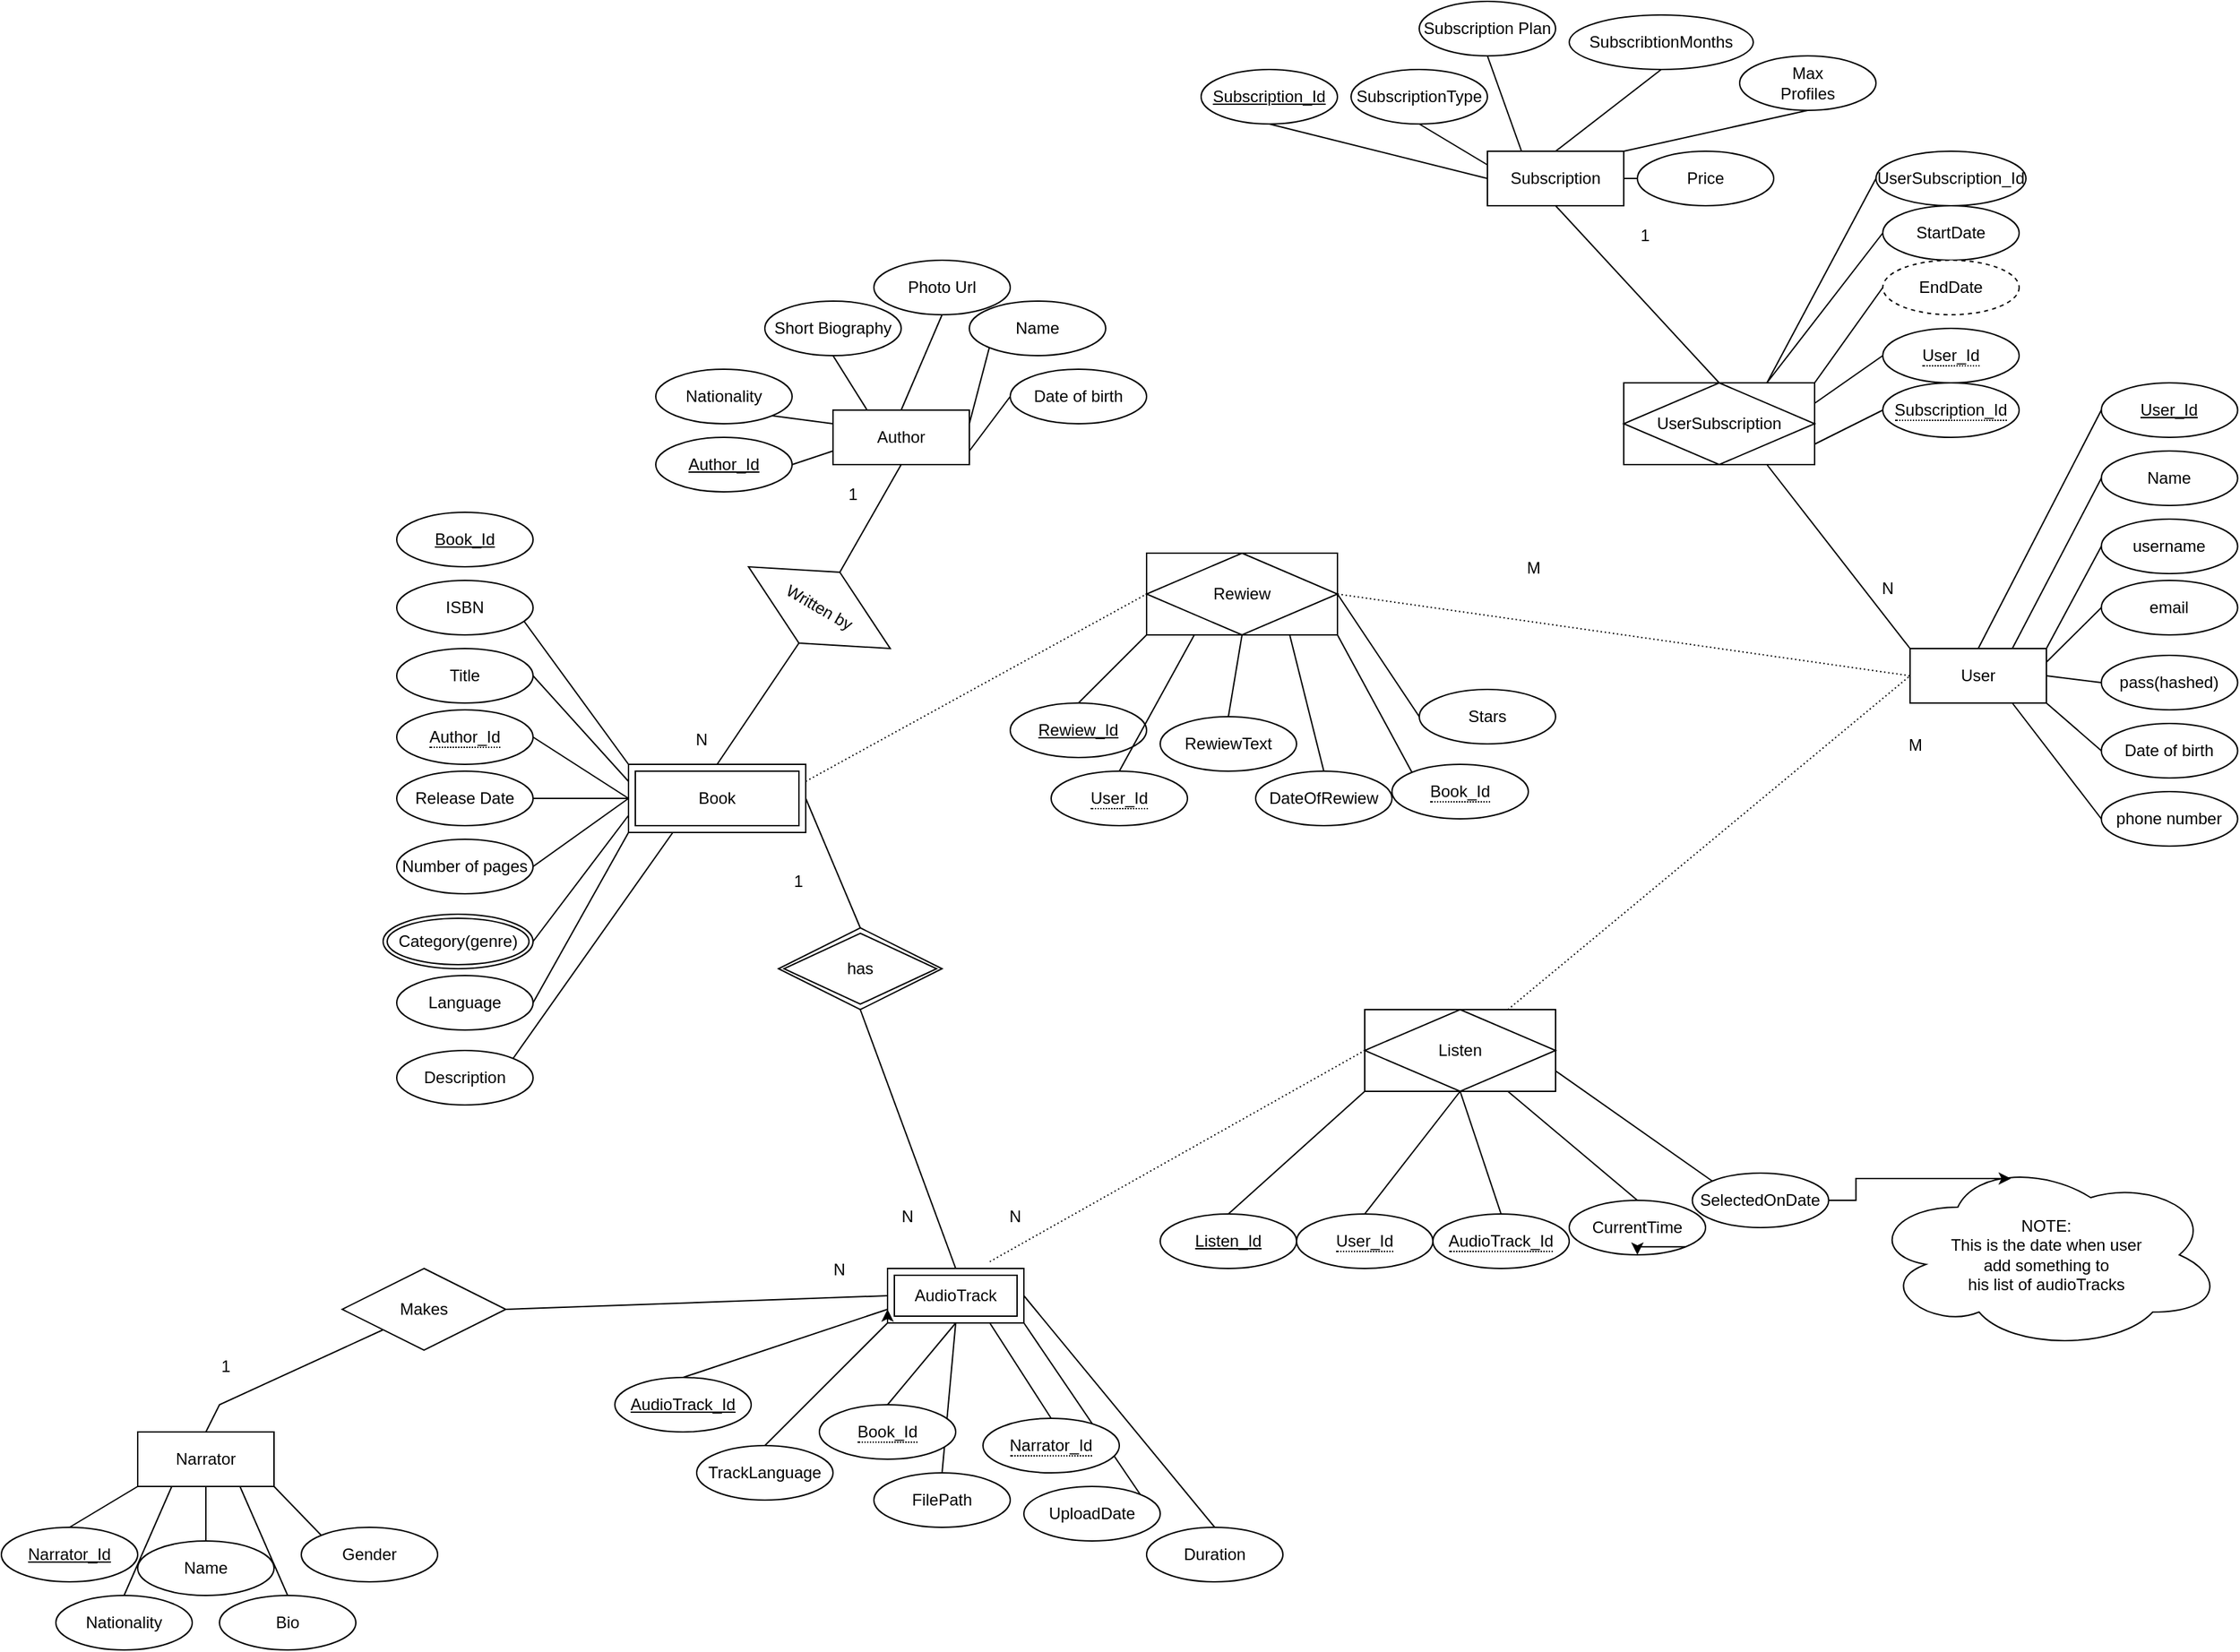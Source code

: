 <mxfile version="22.0.3" type="device">
  <diagram name="Page-1" id="du8BjS4u8ORjwt0cbdpd">
    <mxGraphModel dx="2495" dy="1558" grid="1" gridSize="10" guides="1" tooltips="1" connect="1" arrows="1" fold="1" page="0" pageScale="1" pageWidth="850" pageHeight="1100" math="0" shadow="0">
      <root>
        <mxCell id="0" />
        <mxCell id="1" parent="0" />
        <mxCell id="YHxxfq7AgbGPGGouqPUc-10" style="edgeStyle=orthogonalEdgeStyle;rounded=0;orthogonalLoop=1;jettySize=auto;html=1;exitX=0.5;exitY=1;exitDx=0;exitDy=0;" parent="1" source="8l0nPYRnNpKV_g8Y-mkg-20" edge="1">
          <mxGeometry relative="1" as="geometry">
            <mxPoint x="-495.148" y="189.889" as="targetPoint" />
          </mxGeometry>
        </mxCell>
        <mxCell id="8l0nPYRnNpKV_g8Y-mkg-20" value="&lt;div&gt;Book&lt;/div&gt;" style="shape=ext;margin=3;double=1;whiteSpace=wrap;html=1;align=center;" parent="1" vertex="1">
          <mxGeometry x="-560" y="140" width="130" height="50" as="geometry" />
        </mxCell>
        <mxCell id="8l0nPYRnNpKV_g8Y-mkg-22" value="Title" style="ellipse;whiteSpace=wrap;html=1;align=center;" parent="1" vertex="1">
          <mxGeometry x="-730" y="55" width="100" height="40" as="geometry" />
        </mxCell>
        <mxCell id="8l0nPYRnNpKV_g8Y-mkg-24" value="Release Date" style="ellipse;whiteSpace=wrap;html=1;align=center;" parent="1" vertex="1">
          <mxGeometry x="-730" y="145" width="100" height="40" as="geometry" />
        </mxCell>
        <mxCell id="8l0nPYRnNpKV_g8Y-mkg-25" value="Number of pages" style="ellipse;whiteSpace=wrap;html=1;align=center;" parent="1" vertex="1">
          <mxGeometry x="-730" y="195" width="100" height="40" as="geometry" />
        </mxCell>
        <mxCell id="8l0nPYRnNpKV_g8Y-mkg-27" value="Language" style="ellipse;whiteSpace=wrap;html=1;align=center;" parent="1" vertex="1">
          <mxGeometry x="-730" y="295" width="100" height="40" as="geometry" />
        </mxCell>
        <mxCell id="8l0nPYRnNpKV_g8Y-mkg-30" value="" style="line;strokeWidth=1;rotatable=0;dashed=0;labelPosition=right;align=left;verticalAlign=middle;spacingTop=0;spacingLeft=6;points=[];portConstraint=eastwest;" parent="1" vertex="1">
          <mxGeometry x="-650" y="20" height="10" as="geometry" />
        </mxCell>
        <mxCell id="8l0nPYRnNpKV_g8Y-mkg-37" value="Author" style="whiteSpace=wrap;html=1;align=center;" parent="1" vertex="1">
          <mxGeometry x="-410" y="-120" width="100" height="40" as="geometry" />
        </mxCell>
        <mxCell id="8l0nPYRnNpKV_g8Y-mkg-38" value="Author_Id" style="ellipse;whiteSpace=wrap;html=1;align=center;fontStyle=4;" parent="1" vertex="1">
          <mxGeometry x="-540" y="-100" width="100" height="40" as="geometry" />
        </mxCell>
        <mxCell id="8l0nPYRnNpKV_g8Y-mkg-39" value="&lt;div&gt;Name&lt;/div&gt;" style="ellipse;whiteSpace=wrap;html=1;align=center;" parent="1" vertex="1">
          <mxGeometry x="-310" y="-200" width="100" height="40" as="geometry" />
        </mxCell>
        <mxCell id="8l0nPYRnNpKV_g8Y-mkg-40" value="Date of birth" style="ellipse;whiteSpace=wrap;html=1;align=center;" parent="1" vertex="1">
          <mxGeometry x="-280" y="-150" width="100" height="40" as="geometry" />
        </mxCell>
        <mxCell id="8l0nPYRnNpKV_g8Y-mkg-41" value="" style="endArrow=none;html=1;rounded=0;exitX=0.96;exitY=0.496;exitDx=0;exitDy=0;exitPerimeter=0;entryX=0;entryY=0;entryDx=0;entryDy=0;" parent="1" target="8l0nPYRnNpKV_g8Y-mkg-20" edge="1">
          <mxGeometry relative="1" as="geometry">
            <mxPoint x="-644" y="24.84" as="sourcePoint" />
            <mxPoint x="-430" y="60" as="targetPoint" />
          </mxGeometry>
        </mxCell>
        <mxCell id="8l0nPYRnNpKV_g8Y-mkg-42" value="" style="endArrow=none;html=1;rounded=0;exitX=1;exitY=0.5;exitDx=0;exitDy=0;entryX=0;entryY=0.25;entryDx=0;entryDy=0;" parent="1" source="8l0nPYRnNpKV_g8Y-mkg-22" target="8l0nPYRnNpKV_g8Y-mkg-20" edge="1">
          <mxGeometry relative="1" as="geometry">
            <mxPoint x="-540" y="40" as="sourcePoint" />
            <mxPoint x="-380" y="40" as="targetPoint" />
          </mxGeometry>
        </mxCell>
        <mxCell id="8l0nPYRnNpKV_g8Y-mkg-43" value="" style="endArrow=none;html=1;rounded=0;exitX=1;exitY=0.5;exitDx=0;exitDy=0;entryX=0;entryY=0.5;entryDx=0;entryDy=0;" parent="1" source="U_dGzQw2c9p1lLObZwQu-5" target="8l0nPYRnNpKV_g8Y-mkg-20" edge="1">
          <mxGeometry relative="1" as="geometry">
            <mxPoint x="-630" y="120" as="sourcePoint" />
            <mxPoint x="-410" y="80" as="targetPoint" />
          </mxGeometry>
        </mxCell>
        <mxCell id="8l0nPYRnNpKV_g8Y-mkg-45" value="" style="endArrow=none;html=1;rounded=0;exitX=1;exitY=0.5;exitDx=0;exitDy=0;entryX=0;entryY=0.5;entryDx=0;entryDy=0;" parent="1" source="8l0nPYRnNpKV_g8Y-mkg-24" target="8l0nPYRnNpKV_g8Y-mkg-20" edge="1">
          <mxGeometry relative="1" as="geometry">
            <mxPoint x="-540" y="240" as="sourcePoint" />
            <mxPoint x="-380" y="240" as="targetPoint" />
          </mxGeometry>
        </mxCell>
        <mxCell id="8l0nPYRnNpKV_g8Y-mkg-46" value="" style="endArrow=none;html=1;rounded=0;exitX=1;exitY=0.5;exitDx=0;exitDy=0;entryX=0;entryY=0.5;entryDx=0;entryDy=0;" parent="1" source="8l0nPYRnNpKV_g8Y-mkg-25" target="8l0nPYRnNpKV_g8Y-mkg-20" edge="1">
          <mxGeometry relative="1" as="geometry">
            <mxPoint x="-470" y="110" as="sourcePoint" />
            <mxPoint x="-310" y="110" as="targetPoint" />
          </mxGeometry>
        </mxCell>
        <mxCell id="8l0nPYRnNpKV_g8Y-mkg-47" value="" style="endArrow=none;html=1;rounded=0;exitX=1;exitY=0.5;exitDx=0;exitDy=0;entryX=0;entryY=0.75;entryDx=0;entryDy=0;" parent="1" source="U_dGzQw2c9p1lLObZwQu-4" target="8l0nPYRnNpKV_g8Y-mkg-20" edge="1">
          <mxGeometry relative="1" as="geometry">
            <mxPoint x="-630" y="265" as="sourcePoint" />
            <mxPoint x="-450" y="239.64" as="targetPoint" />
          </mxGeometry>
        </mxCell>
        <mxCell id="8l0nPYRnNpKV_g8Y-mkg-48" value="" style="endArrow=none;html=1;rounded=0;exitX=1;exitY=0.5;exitDx=0;exitDy=0;entryX=0;entryY=1;entryDx=0;entryDy=0;" parent="1" source="8l0nPYRnNpKV_g8Y-mkg-27" target="8l0nPYRnNpKV_g8Y-mkg-20" edge="1">
          <mxGeometry relative="1" as="geometry">
            <mxPoint x="-470" y="110" as="sourcePoint" />
            <mxPoint x="-310" y="110" as="targetPoint" />
          </mxGeometry>
        </mxCell>
        <mxCell id="8l0nPYRnNpKV_g8Y-mkg-49" value="Nationality" style="ellipse;whiteSpace=wrap;html=1;align=center;" parent="1" vertex="1">
          <mxGeometry x="-540" y="-150" width="100" height="40" as="geometry" />
        </mxCell>
        <mxCell id="8l0nPYRnNpKV_g8Y-mkg-50" value="Short Biography" style="ellipse;whiteSpace=wrap;html=1;align=center;" parent="1" vertex="1">
          <mxGeometry x="-460" y="-200" width="100" height="40" as="geometry" />
        </mxCell>
        <mxCell id="8l0nPYRnNpKV_g8Y-mkg-52" value="" style="endArrow=none;html=1;rounded=0;exitX=0.5;exitY=1;exitDx=0;exitDy=0;entryX=0.25;entryY=0;entryDx=0;entryDy=0;" parent="1" source="8l0nPYRnNpKV_g8Y-mkg-50" target="8l0nPYRnNpKV_g8Y-mkg-37" edge="1">
          <mxGeometry relative="1" as="geometry">
            <mxPoint x="-420" y="-20" as="sourcePoint" />
            <mxPoint x="-260" y="-20" as="targetPoint" />
          </mxGeometry>
        </mxCell>
        <mxCell id="8l0nPYRnNpKV_g8Y-mkg-54" value="" style="endArrow=none;html=1;rounded=0;entryX=0;entryY=1;entryDx=0;entryDy=0;exitX=1;exitY=0.25;exitDx=0;exitDy=0;" parent="1" source="8l0nPYRnNpKV_g8Y-mkg-37" target="8l0nPYRnNpKV_g8Y-mkg-39" edge="1">
          <mxGeometry relative="1" as="geometry">
            <mxPoint x="-400" y="-40" as="sourcePoint" />
            <mxPoint x="-240" y="-40" as="targetPoint" />
          </mxGeometry>
        </mxCell>
        <mxCell id="8l0nPYRnNpKV_g8Y-mkg-55" value="" style="endArrow=none;html=1;rounded=0;entryX=0;entryY=0.5;entryDx=0;entryDy=0;exitX=1;exitY=0.75;exitDx=0;exitDy=0;" parent="1" source="8l0nPYRnNpKV_g8Y-mkg-37" target="8l0nPYRnNpKV_g8Y-mkg-40" edge="1">
          <mxGeometry relative="1" as="geometry">
            <mxPoint x="-420" y="-20" as="sourcePoint" />
            <mxPoint x="-260" y="-20" as="targetPoint" />
          </mxGeometry>
        </mxCell>
        <mxCell id="8l0nPYRnNpKV_g8Y-mkg-56" value="" style="endArrow=none;html=1;rounded=0;entryX=0;entryY=0.25;entryDx=0;entryDy=0;exitX=1;exitY=1;exitDx=0;exitDy=0;" parent="1" source="8l0nPYRnNpKV_g8Y-mkg-49" target="8l0nPYRnNpKV_g8Y-mkg-37" edge="1">
          <mxGeometry relative="1" as="geometry">
            <mxPoint x="-360" y="-85.714" as="sourcePoint" />
            <mxPoint x="-290" y="-20" as="targetPoint" />
          </mxGeometry>
        </mxCell>
        <mxCell id="8l0nPYRnNpKV_g8Y-mkg-57" value="" style="endArrow=none;html=1;rounded=0;exitX=1;exitY=0.5;exitDx=0;exitDy=0;entryX=0;entryY=0.75;entryDx=0;entryDy=0;" parent="1" source="8l0nPYRnNpKV_g8Y-mkg-38" target="8l0nPYRnNpKV_g8Y-mkg-37" edge="1">
          <mxGeometry relative="1" as="geometry">
            <mxPoint x="-510" y="-20" as="sourcePoint" />
            <mxPoint x="-350" y="-20" as="targetPoint" />
          </mxGeometry>
        </mxCell>
        <mxCell id="8l0nPYRnNpKV_g8Y-mkg-58" value="Written by" style="shape=rhombus;perimeter=rhombusPerimeter;whiteSpace=wrap;html=1;align=center;rotation=30;" parent="1" vertex="1">
          <mxGeometry x="-480" y="-5" width="120" height="60" as="geometry" />
        </mxCell>
        <mxCell id="8l0nPYRnNpKV_g8Y-mkg-59" value="" style="endArrow=none;html=1;rounded=0;exitX=0.5;exitY=1;exitDx=0;exitDy=0;entryX=0.5;entryY=0;entryDx=0;entryDy=0;" parent="1" source="8l0nPYRnNpKV_g8Y-mkg-37" target="8l0nPYRnNpKV_g8Y-mkg-58" edge="1">
          <mxGeometry relative="1" as="geometry">
            <mxPoint x="-470" y="10" as="sourcePoint" />
            <mxPoint x="-310" y="10" as="targetPoint" />
          </mxGeometry>
        </mxCell>
        <mxCell id="8l0nPYRnNpKV_g8Y-mkg-60" value="1" style="resizable=0;html=1;whiteSpace=wrap;align=right;verticalAlign=bottom;" parent="8l0nPYRnNpKV_g8Y-mkg-59" connectable="0" vertex="1">
          <mxGeometry x="1" relative="1" as="geometry">
            <mxPoint x="15" y="-49" as="offset" />
          </mxGeometry>
        </mxCell>
        <mxCell id="8l0nPYRnNpKV_g8Y-mkg-61" value="" style="endArrow=none;html=1;rounded=0;exitX=0.5;exitY=1;exitDx=0;exitDy=0;entryX=0.5;entryY=0;entryDx=0;entryDy=0;" parent="1" source="8l0nPYRnNpKV_g8Y-mkg-58" target="8l0nPYRnNpKV_g8Y-mkg-20" edge="1">
          <mxGeometry relative="1" as="geometry">
            <mxPoint x="-480" y="80" as="sourcePoint" />
            <mxPoint x="-320" y="80" as="targetPoint" />
          </mxGeometry>
        </mxCell>
        <mxCell id="8l0nPYRnNpKV_g8Y-mkg-62" value="N" style="resizable=0;html=1;whiteSpace=wrap;align=right;verticalAlign=bottom;" parent="8l0nPYRnNpKV_g8Y-mkg-61" connectable="0" vertex="1">
          <mxGeometry x="1" relative="1" as="geometry">
            <mxPoint x="-5" y="-10" as="offset" />
          </mxGeometry>
        </mxCell>
        <mxCell id="8l0nPYRnNpKV_g8Y-mkg-64" value="&lt;div&gt;Name&lt;/div&gt;" style="ellipse;whiteSpace=wrap;html=1;align=center;" parent="1" vertex="1">
          <mxGeometry x="520.29" y="-90" width="100" height="40" as="geometry" />
        </mxCell>
        <mxCell id="8l0nPYRnNpKV_g8Y-mkg-65" value="User_Id" style="ellipse;whiteSpace=wrap;html=1;align=center;fontStyle=4;" parent="1" vertex="1">
          <mxGeometry x="520.29" y="-140" width="100" height="40" as="geometry" />
        </mxCell>
        <mxCell id="8l0nPYRnNpKV_g8Y-mkg-67" value="pass(hashed)" style="ellipse;whiteSpace=wrap;html=1;align=center;" parent="1" vertex="1">
          <mxGeometry x="520.29" y="60" width="100" height="40" as="geometry" />
        </mxCell>
        <mxCell id="8l0nPYRnNpKV_g8Y-mkg-68" value="&lt;div&gt;username&lt;/div&gt;" style="ellipse;whiteSpace=wrap;html=1;align=center;" parent="1" vertex="1">
          <mxGeometry x="520.29" y="-40" width="100" height="40" as="geometry" />
        </mxCell>
        <mxCell id="8l0nPYRnNpKV_g8Y-mkg-69" value="Date of birth" style="ellipse;whiteSpace=wrap;html=1;align=center;" parent="1" vertex="1">
          <mxGeometry x="520.29" y="110" width="100" height="40" as="geometry" />
        </mxCell>
        <mxCell id="8l0nPYRnNpKV_g8Y-mkg-70" value="phone number" style="ellipse;whiteSpace=wrap;html=1;align=center;" parent="1" vertex="1">
          <mxGeometry x="520.29" y="160" width="100" height="40" as="geometry" />
        </mxCell>
        <mxCell id="8l0nPYRnNpKV_g8Y-mkg-72" value="email" style="ellipse;whiteSpace=wrap;html=1;align=center;" parent="1" vertex="1">
          <mxGeometry x="520.29" y="5" width="100" height="40" as="geometry" />
        </mxCell>
        <mxCell id="0TBgzeGMhBcWAKNBUG3o-8" value="Book_Id" style="ellipse;whiteSpace=wrap;html=1;align=center;fontStyle=4;" parent="1" vertex="1">
          <mxGeometry x="-730" y="-45" width="100" height="40" as="geometry" />
        </mxCell>
        <mxCell id="0TBgzeGMhBcWAKNBUG3o-10" value="&lt;div&gt;ISBN&lt;/div&gt;" style="ellipse;whiteSpace=wrap;html=1;align=center;" parent="1" vertex="1">
          <mxGeometry x="-730" y="5" width="100" height="40" as="geometry" />
        </mxCell>
        <mxCell id="3d1GkVv-6SLAGh3_zniQ-2" value="Subscription" style="whiteSpace=wrap;html=1;align=center;" parent="1" vertex="1">
          <mxGeometry x="70" y="-310" width="100" height="40" as="geometry" />
        </mxCell>
        <mxCell id="3d1GkVv-6SLAGh3_zniQ-3" value="Description" style="ellipse;whiteSpace=wrap;html=1;align=center;" parent="1" vertex="1">
          <mxGeometry x="-730" y="350" width="100" height="40" as="geometry" />
        </mxCell>
        <mxCell id="3d1GkVv-6SLAGh3_zniQ-5" value="User" style="shape=ext;margin=3;whiteSpace=wrap;html=1;align=center;rounded=0;" parent="1" vertex="1">
          <mxGeometry x="380" y="55" width="100" height="40" as="geometry" />
        </mxCell>
        <mxCell id="3d1GkVv-6SLAGh3_zniQ-6" value="Subscription_Id" style="ellipse;whiteSpace=wrap;html=1;align=center;fontStyle=4;" parent="1" vertex="1">
          <mxGeometry x="-140" y="-370" width="100" height="40" as="geometry" />
        </mxCell>
        <mxCell id="3d1GkVv-6SLAGh3_zniQ-7" value="SubscriptionType" style="ellipse;whiteSpace=wrap;html=1;align=center;" parent="1" vertex="1">
          <mxGeometry x="-30" y="-370" width="100" height="40" as="geometry" />
        </mxCell>
        <mxCell id="3d1GkVv-6SLAGh3_zniQ-10" value="Price" style="ellipse;whiteSpace=wrap;html=1;align=center;" parent="1" vertex="1">
          <mxGeometry x="180" y="-310" width="100" height="40" as="geometry" />
        </mxCell>
        <mxCell id="YHxxfq7AgbGPGGouqPUc-5" value="Photo Url" style="ellipse;whiteSpace=wrap;html=1;align=center;" parent="1" vertex="1">
          <mxGeometry x="-380" y="-230" width="100" height="40" as="geometry" />
        </mxCell>
        <mxCell id="YHxxfq7AgbGPGGouqPUc-8" value="" style="endArrow=none;html=1;rounded=0;exitX=0.5;exitY=0;exitDx=0;exitDy=0;entryX=0.5;entryY=1;entryDx=0;entryDy=0;" parent="1" source="8l0nPYRnNpKV_g8Y-mkg-37" target="YHxxfq7AgbGPGGouqPUc-5" edge="1">
          <mxGeometry relative="1" as="geometry">
            <mxPoint x="-390" y="-130" as="sourcePoint" />
            <mxPoint x="-230" y="-130" as="targetPoint" />
          </mxGeometry>
        </mxCell>
        <mxCell id="YHxxfq7AgbGPGGouqPUc-9" value="" style="endArrow=none;html=1;rounded=0;exitX=1;exitY=0;exitDx=0;exitDy=0;entryX=0.25;entryY=1;entryDx=0;entryDy=0;" parent="1" source="3d1GkVv-6SLAGh3_zniQ-3" target="8l0nPYRnNpKV_g8Y-mkg-20" edge="1">
          <mxGeometry relative="1" as="geometry">
            <mxPoint x="-540" y="260" as="sourcePoint" />
            <mxPoint x="-380" y="260" as="targetPoint" />
          </mxGeometry>
        </mxCell>
        <mxCell id="YHxxfq7AgbGPGGouqPUc-11" value="&lt;div&gt;Max &lt;br&gt;&lt;/div&gt;&lt;div&gt;Profiles&lt;/div&gt;" style="ellipse;whiteSpace=wrap;html=1;align=center;" parent="1" vertex="1">
          <mxGeometry x="255" y="-380" width="100" height="40" as="geometry" />
        </mxCell>
        <mxCell id="YHxxfq7AgbGPGGouqPUc-12" value="Subscription Plan" style="ellipse;whiteSpace=wrap;html=1;align=center;" parent="1" vertex="1">
          <mxGeometry x="20" y="-420" width="100" height="40" as="geometry" />
        </mxCell>
        <mxCell id="YHxxfq7AgbGPGGouqPUc-14" value="" style="endArrow=none;html=1;rounded=0;exitX=0.5;exitY=1;exitDx=0;exitDy=0;entryX=0;entryY=0.5;entryDx=0;entryDy=0;" parent="1" source="3d1GkVv-6SLAGh3_zniQ-6" target="3d1GkVv-6SLAGh3_zniQ-2" edge="1">
          <mxGeometry relative="1" as="geometry">
            <mxPoint x="-90" y="-310" as="sourcePoint" />
            <mxPoint x="70" y="-310" as="targetPoint" />
          </mxGeometry>
        </mxCell>
        <mxCell id="YHxxfq7AgbGPGGouqPUc-15" value="" style="endArrow=none;html=1;rounded=0;exitX=0.5;exitY=1;exitDx=0;exitDy=0;entryX=0;entryY=0.25;entryDx=0;entryDy=0;" parent="1" source="3d1GkVv-6SLAGh3_zniQ-7" target="3d1GkVv-6SLAGh3_zniQ-2" edge="1">
          <mxGeometry relative="1" as="geometry">
            <mxPoint x="-80" y="-290" as="sourcePoint" />
            <mxPoint x="80" y="-250" as="targetPoint" />
          </mxGeometry>
        </mxCell>
        <mxCell id="YHxxfq7AgbGPGGouqPUc-17" value="" style="endArrow=none;html=1;rounded=0;exitX=0.5;exitY=1;exitDx=0;exitDy=0;entryX=0.25;entryY=0;entryDx=0;entryDy=0;" parent="1" source="YHxxfq7AgbGPGGouqPUc-12" target="3d1GkVv-6SLAGh3_zniQ-2" edge="1">
          <mxGeometry relative="1" as="geometry">
            <mxPoint x="50" y="-170" as="sourcePoint" />
            <mxPoint x="210" y="-170" as="targetPoint" />
          </mxGeometry>
        </mxCell>
        <mxCell id="YHxxfq7AgbGPGGouqPUc-18" value="" style="endArrow=none;html=1;rounded=0;exitX=1;exitY=0;exitDx=0;exitDy=0;entryX=0.5;entryY=1;entryDx=0;entryDy=0;" parent="1" source="3d1GkVv-6SLAGh3_zniQ-2" target="YHxxfq7AgbGPGGouqPUc-11" edge="1">
          <mxGeometry relative="1" as="geometry">
            <mxPoint x="-10" y="-220" as="sourcePoint" />
            <mxPoint x="150" y="-220" as="targetPoint" />
          </mxGeometry>
        </mxCell>
        <mxCell id="YHxxfq7AgbGPGGouqPUc-20" value="" style="endArrow=none;html=1;rounded=0;exitX=1;exitY=0.5;exitDx=0;exitDy=0;entryX=0;entryY=0.5;entryDx=0;entryDy=0;" parent="1" source="3d1GkVv-6SLAGh3_zniQ-2" target="3d1GkVv-6SLAGh3_zniQ-10" edge="1">
          <mxGeometry relative="1" as="geometry">
            <mxPoint x="10" y="-240" as="sourcePoint" />
            <mxPoint x="170" y="-240" as="targetPoint" />
          </mxGeometry>
        </mxCell>
        <mxCell id="YHxxfq7AgbGPGGouqPUc-21" value="" style="endArrow=none;html=1;rounded=0;entryX=0;entryY=0.5;entryDx=0;entryDy=0;exitX=0.5;exitY=0;exitDx=0;exitDy=0;" parent="1" source="3d1GkVv-6SLAGh3_zniQ-5" target="8l0nPYRnNpKV_g8Y-mkg-65" edge="1">
          <mxGeometry relative="1" as="geometry">
            <mxPoint x="170.29" y="80" as="sourcePoint" />
            <mxPoint x="330.29" y="80" as="targetPoint" />
          </mxGeometry>
        </mxCell>
        <mxCell id="YHxxfq7AgbGPGGouqPUc-22" value="" style="endArrow=none;html=1;rounded=0;entryX=0;entryY=0.5;entryDx=0;entryDy=0;exitX=0.75;exitY=0;exitDx=0;exitDy=0;" parent="1" source="3d1GkVv-6SLAGh3_zniQ-5" target="8l0nPYRnNpKV_g8Y-mkg-64" edge="1">
          <mxGeometry relative="1" as="geometry">
            <mxPoint x="160.29" y="70" as="sourcePoint" />
            <mxPoint x="320.29" y="70" as="targetPoint" />
          </mxGeometry>
        </mxCell>
        <mxCell id="YHxxfq7AgbGPGGouqPUc-23" value="" style="endArrow=none;html=1;rounded=0;entryX=0;entryY=0.5;entryDx=0;entryDy=0;exitX=1;exitY=0;exitDx=0;exitDy=0;" parent="1" source="3d1GkVv-6SLAGh3_zniQ-5" target="8l0nPYRnNpKV_g8Y-mkg-68" edge="1">
          <mxGeometry relative="1" as="geometry">
            <mxPoint x="130.29" y="160" as="sourcePoint" />
            <mxPoint x="290.29" y="160" as="targetPoint" />
          </mxGeometry>
        </mxCell>
        <mxCell id="YHxxfq7AgbGPGGouqPUc-26" value="" style="endArrow=none;html=1;rounded=0;entryX=0;entryY=0.5;entryDx=0;entryDy=0;exitX=1;exitY=0.25;exitDx=0;exitDy=0;" parent="1" source="3d1GkVv-6SLAGh3_zniQ-5" target="8l0nPYRnNpKV_g8Y-mkg-72" edge="1">
          <mxGeometry relative="1" as="geometry">
            <mxPoint x="300.29" y="120" as="sourcePoint" />
            <mxPoint x="460.29" y="120" as="targetPoint" />
          </mxGeometry>
        </mxCell>
        <mxCell id="YHxxfq7AgbGPGGouqPUc-27" value="" style="endArrow=none;html=1;rounded=0;entryX=0;entryY=0.5;entryDx=0;entryDy=0;exitX=1;exitY=0.5;exitDx=0;exitDy=0;" parent="1" source="3d1GkVv-6SLAGh3_zniQ-5" target="8l0nPYRnNpKV_g8Y-mkg-67" edge="1">
          <mxGeometry relative="1" as="geometry">
            <mxPoint x="340.29" y="100" as="sourcePoint" />
            <mxPoint x="500.29" y="100" as="targetPoint" />
          </mxGeometry>
        </mxCell>
        <mxCell id="YHxxfq7AgbGPGGouqPUc-28" value="" style="endArrow=none;html=1;rounded=0;entryX=0;entryY=0.5;entryDx=0;entryDy=0;exitX=1;exitY=1;exitDx=0;exitDy=0;" parent="1" source="3d1GkVv-6SLAGh3_zniQ-5" target="8l0nPYRnNpKV_g8Y-mkg-69" edge="1">
          <mxGeometry relative="1" as="geometry">
            <mxPoint x="320.29" y="120" as="sourcePoint" />
            <mxPoint x="480.29" y="120" as="targetPoint" />
          </mxGeometry>
        </mxCell>
        <mxCell id="YHxxfq7AgbGPGGouqPUc-29" value="" style="endArrow=none;html=1;rounded=0;entryX=0;entryY=0.5;entryDx=0;entryDy=0;exitX=0.75;exitY=1;exitDx=0;exitDy=0;" parent="1" source="3d1GkVv-6SLAGh3_zniQ-5" target="8l0nPYRnNpKV_g8Y-mkg-70" edge="1">
          <mxGeometry relative="1" as="geometry">
            <mxPoint x="260.29" y="160" as="sourcePoint" />
            <mxPoint x="420.29" y="160" as="targetPoint" />
          </mxGeometry>
        </mxCell>
        <mxCell id="YHxxfq7AgbGPGGouqPUc-30" value="" style="endArrow=none;html=1;rounded=0;entryX=0;entryY=0.5;entryDx=0;entryDy=0;exitX=1;exitY=0.75;exitDx=0;exitDy=0;" parent="1" source="6ohAWVY9FmhWyBjxxl42-1" target="U_dGzQw2c9p1lLObZwQu-1" edge="1">
          <mxGeometry relative="1" as="geometry">
            <mxPoint x="260.29" y="190" as="sourcePoint" />
            <mxPoint x="520.29" y="230" as="targetPoint" />
          </mxGeometry>
        </mxCell>
        <mxCell id="YHxxfq7AgbGPGGouqPUc-32" value="" style="endArrow=none;html=1;rounded=0;entryX=0;entryY=0;entryDx=0;entryDy=0;exitX=0.75;exitY=1;exitDx=0;exitDy=0;" parent="1" source="6ohAWVY9FmhWyBjxxl42-1" target="3d1GkVv-6SLAGh3_zniQ-5" edge="1">
          <mxGeometry relative="1" as="geometry">
            <mxPoint x="250" y="-80" as="sourcePoint" />
            <mxPoint x="20" y="-50" as="targetPoint" />
          </mxGeometry>
        </mxCell>
        <mxCell id="YHxxfq7AgbGPGGouqPUc-33" value="N" style="resizable=0;html=1;whiteSpace=wrap;align=right;verticalAlign=bottom;" parent="YHxxfq7AgbGPGGouqPUc-32" connectable="0" vertex="1">
          <mxGeometry x="1" relative="1" as="geometry">
            <mxPoint x="-10" y="-35" as="offset" />
          </mxGeometry>
        </mxCell>
        <mxCell id="YHxxfq7AgbGPGGouqPUc-34" value="" style="endArrow=none;html=1;rounded=0;entryX=0.5;entryY=0;entryDx=0;entryDy=0;exitX=0.5;exitY=1;exitDx=0;exitDy=0;" parent="1" source="3d1GkVv-6SLAGh3_zniQ-2" target="6ohAWVY9FmhWyBjxxl42-1" edge="1">
          <mxGeometry relative="1" as="geometry">
            <mxPoint x="-130" y="-170" as="sourcePoint" />
            <mxPoint x="250" y="-140" as="targetPoint" />
          </mxGeometry>
        </mxCell>
        <mxCell id="YHxxfq7AgbGPGGouqPUc-35" value="1" style="resizable=0;html=1;whiteSpace=wrap;align=right;verticalAlign=bottom;" parent="YHxxfq7AgbGPGGouqPUc-34" connectable="0" vertex="1">
          <mxGeometry x="1" relative="1" as="geometry">
            <mxPoint x="-50" y="-100" as="offset" />
          </mxGeometry>
        </mxCell>
        <mxCell id="YHxxfq7AgbGPGGouqPUc-37" value="AudioTrack_Id" style="ellipse;whiteSpace=wrap;html=1;align=center;fontStyle=4;" parent="1" vertex="1">
          <mxGeometry x="-570" y="590" width="100" height="40" as="geometry" />
        </mxCell>
        <mxCell id="YHxxfq7AgbGPGGouqPUc-38" value="Narrator_Id" style="ellipse;whiteSpace=wrap;html=1;align=center;fontStyle=4;" parent="1" vertex="1">
          <mxGeometry x="-1020" y="700" width="100" height="40" as="geometry" />
        </mxCell>
        <mxCell id="YHxxfq7AgbGPGGouqPUc-39" value="Name" style="ellipse;whiteSpace=wrap;html=1;align=center;" parent="1" vertex="1">
          <mxGeometry x="-920" y="710" width="100" height="40" as="geometry" />
        </mxCell>
        <mxCell id="YHxxfq7AgbGPGGouqPUc-40" value="Gender" style="ellipse;whiteSpace=wrap;html=1;align=center;" parent="1" vertex="1">
          <mxGeometry x="-800" y="700" width="100" height="40" as="geometry" />
        </mxCell>
        <mxCell id="YHxxfq7AgbGPGGouqPUc-41" value="Nationality" style="ellipse;whiteSpace=wrap;html=1;align=center;" parent="1" vertex="1">
          <mxGeometry x="-980" y="750" width="100" height="40" as="geometry" />
        </mxCell>
        <mxCell id="YHxxfq7AgbGPGGouqPUc-44" value="Duration" style="ellipse;whiteSpace=wrap;html=1;align=center;" parent="1" vertex="1">
          <mxGeometry x="-180" y="700" width="100" height="40" as="geometry" />
        </mxCell>
        <mxCell id="YHxxfq7AgbGPGGouqPUc-45" value="FilePath" style="ellipse;whiteSpace=wrap;html=1;align=center;" parent="1" vertex="1">
          <mxGeometry x="-380" y="660" width="100" height="40" as="geometry" />
        </mxCell>
        <mxCell id="YHxxfq7AgbGPGGouqPUc-46" value="&lt;div&gt;UploadDate&lt;/div&gt;" style="ellipse;whiteSpace=wrap;html=1;align=center;" parent="1" vertex="1">
          <mxGeometry x="-270" y="670" width="100" height="40" as="geometry" />
        </mxCell>
        <mxCell id="YHxxfq7AgbGPGGouqPUc-48" value="" style="endArrow=none;html=1;rounded=0;entryX=0.5;entryY=0;entryDx=0;entryDy=0;exitX=1;exitY=1;exitDx=0;exitDy=0;" parent="1" target="pVYkEBXFkWvOPuzjIQNp-19" edge="1">
          <mxGeometry relative="1" as="geometry">
            <mxPoint x="-430" y="165" as="sourcePoint" />
            <mxPoint x="-390" y="275" as="targetPoint" />
          </mxGeometry>
        </mxCell>
        <mxCell id="YHxxfq7AgbGPGGouqPUc-49" value="1" style="resizable=0;html=1;whiteSpace=wrap;align=right;verticalAlign=bottom;" parent="YHxxfq7AgbGPGGouqPUc-48" connectable="0" vertex="1">
          <mxGeometry x="1" relative="1" as="geometry">
            <mxPoint x="-40" y="-25" as="offset" />
          </mxGeometry>
        </mxCell>
        <mxCell id="YHxxfq7AgbGPGGouqPUc-50" value="TrackLanguage" style="ellipse;whiteSpace=wrap;html=1;align=center;" parent="1" vertex="1">
          <mxGeometry x="-510" y="640" width="100" height="40" as="geometry" />
        </mxCell>
        <mxCell id="YHxxfq7AgbGPGGouqPUc-51" value="" style="endArrow=none;html=1;rounded=0;exitX=0.5;exitY=1;exitDx=0;exitDy=0;entryX=0.5;entryY=0;entryDx=0;entryDy=0;" parent="1" source="pVYkEBXFkWvOPuzjIQNp-19" target="DwskiafR0wtzwzSg-qoH-10" edge="1">
          <mxGeometry relative="1" as="geometry">
            <mxPoint x="-360" y="320" as="sourcePoint" />
            <mxPoint x="-440" y="410" as="targetPoint" />
          </mxGeometry>
        </mxCell>
        <mxCell id="YHxxfq7AgbGPGGouqPUc-52" value="N" style="resizable=0;html=1;whiteSpace=wrap;align=right;verticalAlign=bottom;" parent="YHxxfq7AgbGPGGouqPUc-51" connectable="0" vertex="1">
          <mxGeometry x="1" relative="1" as="geometry">
            <mxPoint x="-30" y="-30" as="offset" />
          </mxGeometry>
        </mxCell>
        <mxCell id="YHxxfq7AgbGPGGouqPUc-53" value="Bio" style="ellipse;whiteSpace=wrap;html=1;align=center;" parent="1" vertex="1">
          <mxGeometry x="-860" y="750" width="100" height="40" as="geometry" />
        </mxCell>
        <mxCell id="YHxxfq7AgbGPGGouqPUc-54" value="" style="endArrow=none;html=1;rounded=0;exitX=0;exitY=0.5;exitDx=0;exitDy=0;entryX=1;entryY=0.5;entryDx=0;entryDy=0;" parent="1" source="DwskiafR0wtzwzSg-qoH-10" target="YHxxfq7AgbGPGGouqPUc-56" edge="1">
          <mxGeometry relative="1" as="geometry">
            <mxPoint x="-440" y="440" as="sourcePoint" />
            <mxPoint x="30" y="310" as="targetPoint" />
          </mxGeometry>
        </mxCell>
        <mxCell id="YHxxfq7AgbGPGGouqPUc-55" value="N" style="resizable=0;html=1;whiteSpace=wrap;align=right;verticalAlign=bottom;" parent="YHxxfq7AgbGPGGouqPUc-54" connectable="0" vertex="1">
          <mxGeometry x="1" relative="1" as="geometry">
            <mxPoint x="250" y="-20" as="offset" />
          </mxGeometry>
        </mxCell>
        <mxCell id="YHxxfq7AgbGPGGouqPUc-56" value="Makes" style="shape=rhombus;perimeter=rhombusPerimeter;whiteSpace=wrap;html=1;align=center;" parent="1" vertex="1">
          <mxGeometry x="-770" y="510" width="120" height="60" as="geometry" />
        </mxCell>
        <mxCell id="YHxxfq7AgbGPGGouqPUc-57" value="" style="endArrow=none;html=1;rounded=0;exitX=0;exitY=1;exitDx=0;exitDy=0;entryX=0.5;entryY=0;entryDx=0;entryDy=0;" parent="1" source="YHxxfq7AgbGPGGouqPUc-56" target="DwskiafR0wtzwzSg-qoH-3" edge="1">
          <mxGeometry relative="1" as="geometry">
            <mxPoint x="110" y="350" as="sourcePoint" />
            <mxPoint x="-865" y="620" as="targetPoint" />
            <Array as="points">
              <mxPoint x="-860" y="610" />
            </Array>
          </mxGeometry>
        </mxCell>
        <mxCell id="YHxxfq7AgbGPGGouqPUc-58" value="1" style="resizable=0;html=1;whiteSpace=wrap;align=right;verticalAlign=bottom;" parent="YHxxfq7AgbGPGGouqPUc-57" connectable="0" vertex="1">
          <mxGeometry x="1" relative="1" as="geometry">
            <mxPoint x="20" y="-40" as="offset" />
          </mxGeometry>
        </mxCell>
        <mxCell id="YHxxfq7AgbGPGGouqPUc-59" value="RewiewText" style="ellipse;whiteSpace=wrap;html=1;align=center;" parent="1" vertex="1">
          <mxGeometry x="-170" y="105" width="100" height="40" as="geometry" />
        </mxCell>
        <mxCell id="YHxxfq7AgbGPGGouqPUc-60" value="Rewiew_Id" style="ellipse;whiteSpace=wrap;html=1;align=center;fontStyle=4;" parent="1" vertex="1">
          <mxGeometry x="-280" y="95" width="100" height="40" as="geometry" />
        </mxCell>
        <mxCell id="YHxxfq7AgbGPGGouqPUc-62" value="DateOfRewiew" style="ellipse;whiteSpace=wrap;html=1;align=center;" parent="1" vertex="1">
          <mxGeometry x="-100" y="145" width="100" height="40" as="geometry" />
        </mxCell>
        <mxCell id="DwskiafR0wtzwzSg-qoH-1" style="edgeStyle=orthogonalEdgeStyle;rounded=0;orthogonalLoop=1;jettySize=auto;html=1;exitX=0.5;exitY=1;exitDx=0;exitDy=0;" parent="1" source="YHxxfq7AgbGPGGouqPUc-5" target="YHxxfq7AgbGPGGouqPUc-5" edge="1">
          <mxGeometry relative="1" as="geometry" />
        </mxCell>
        <mxCell id="DwskiafR0wtzwzSg-qoH-3" value="&lt;div&gt;Narrator&lt;/div&gt;" style="whiteSpace=wrap;html=1;align=center;" parent="1" vertex="1">
          <mxGeometry x="-920" y="630" width="100" height="40" as="geometry" />
        </mxCell>
        <mxCell id="DwskiafR0wtzwzSg-qoH-4" value="" style="endArrow=none;html=1;rounded=0;exitX=0.5;exitY=0;exitDx=0;exitDy=0;entryX=0;entryY=1;entryDx=0;entryDy=0;" parent="1" source="YHxxfq7AgbGPGGouqPUc-38" target="DwskiafR0wtzwzSg-qoH-3" edge="1">
          <mxGeometry relative="1" as="geometry">
            <mxPoint x="-1080" y="620" as="sourcePoint" />
            <mxPoint x="-920" y="620" as="targetPoint" />
          </mxGeometry>
        </mxCell>
        <mxCell id="DwskiafR0wtzwzSg-qoH-6" value="" style="endArrow=none;html=1;rounded=0;entryX=0.25;entryY=1;entryDx=0;entryDy=0;exitX=0.5;exitY=0;exitDx=0;exitDy=0;" parent="1" source="YHxxfq7AgbGPGGouqPUc-41" target="DwskiafR0wtzwzSg-qoH-3" edge="1">
          <mxGeometry relative="1" as="geometry">
            <mxPoint x="-1060" y="610" as="sourcePoint" />
            <mxPoint x="-900" y="610" as="targetPoint" />
          </mxGeometry>
        </mxCell>
        <mxCell id="DwskiafR0wtzwzSg-qoH-7" value="" style="endArrow=none;html=1;rounded=0;entryX=0.5;entryY=1;entryDx=0;entryDy=0;exitX=0.5;exitY=0;exitDx=0;exitDy=0;" parent="1" source="YHxxfq7AgbGPGGouqPUc-39" target="DwskiafR0wtzwzSg-qoH-3" edge="1">
          <mxGeometry relative="1" as="geometry">
            <mxPoint x="-1090" y="600" as="sourcePoint" />
            <mxPoint x="-930" y="600" as="targetPoint" />
          </mxGeometry>
        </mxCell>
        <mxCell id="DwskiafR0wtzwzSg-qoH-8" value="" style="endArrow=none;html=1;rounded=0;exitX=0.75;exitY=1;exitDx=0;exitDy=0;entryX=0.5;entryY=0;entryDx=0;entryDy=0;" parent="1" source="DwskiafR0wtzwzSg-qoH-3" target="YHxxfq7AgbGPGGouqPUc-53" edge="1">
          <mxGeometry relative="1" as="geometry">
            <mxPoint x="-800" y="660" as="sourcePoint" />
            <mxPoint x="-640" y="660" as="targetPoint" />
          </mxGeometry>
        </mxCell>
        <mxCell id="DwskiafR0wtzwzSg-qoH-9" value="" style="endArrow=none;html=1;rounded=0;exitX=1;exitY=1;exitDx=0;exitDy=0;entryX=0;entryY=0;entryDx=0;entryDy=0;" parent="1" source="DwskiafR0wtzwzSg-qoH-3" target="YHxxfq7AgbGPGGouqPUc-40" edge="1">
          <mxGeometry relative="1" as="geometry">
            <mxPoint x="-740" y="650" as="sourcePoint" />
            <mxPoint x="-580" y="650" as="targetPoint" />
          </mxGeometry>
        </mxCell>
        <mxCell id="DwskiafR0wtzwzSg-qoH-10" value="AudioTrack" style="shape=ext;margin=3;double=1;whiteSpace=wrap;html=1;align=center;" parent="1" vertex="1">
          <mxGeometry x="-370" y="510" width="100" height="40" as="geometry" />
        </mxCell>
        <mxCell id="DwskiafR0wtzwzSg-qoH-11" value="" style="endArrow=none;html=1;rounded=0;exitX=0;exitY=0.75;exitDx=0;exitDy=0;entryX=0.5;entryY=0;entryDx=0;entryDy=0;" parent="1" source="DwskiafR0wtzwzSg-qoH-10" target="YHxxfq7AgbGPGGouqPUc-37" edge="1">
          <mxGeometry relative="1" as="geometry">
            <mxPoint x="-380" y="540" as="sourcePoint" />
            <mxPoint x="-560" y="610" as="targetPoint" />
          </mxGeometry>
        </mxCell>
        <mxCell id="DwskiafR0wtzwzSg-qoH-12" value="" style="endArrow=none;html=1;rounded=0;entryX=0.5;entryY=0;entryDx=0;entryDy=0;exitX=0;exitY=1;exitDx=0;exitDy=0;" parent="1" source="DwskiafR0wtzwzSg-qoH-10" target="YHxxfq7AgbGPGGouqPUc-50" edge="1">
          <mxGeometry relative="1" as="geometry">
            <mxPoint x="-370" y="550" as="sourcePoint" />
            <mxPoint x="-577.5" y="680" as="targetPoint" />
          </mxGeometry>
        </mxCell>
        <mxCell id="DwskiafR0wtzwzSg-qoH-13" value="" style="endArrow=none;html=1;rounded=0;exitX=0.5;exitY=1;exitDx=0;exitDy=0;entryX=0.5;entryY=0;entryDx=0;entryDy=0;" parent="1" source="DwskiafR0wtzwzSg-qoH-10" target="U_dGzQw2c9p1lLObZwQu-2" edge="1">
          <mxGeometry relative="1" as="geometry">
            <mxPoint x="-530" y="750" as="sourcePoint" />
            <mxPoint x="-450" y="610" as="targetPoint" />
          </mxGeometry>
        </mxCell>
        <mxCell id="DwskiafR0wtzwzSg-qoH-14" value="" style="endArrow=none;html=1;rounded=0;entryX=0.5;entryY=0;entryDx=0;entryDy=0;exitX=0.75;exitY=1;exitDx=0;exitDy=0;" parent="1" source="DwskiafR0wtzwzSg-qoH-10" target="U_dGzQw2c9p1lLObZwQu-3" edge="1">
          <mxGeometry relative="1" as="geometry">
            <mxPoint x="-310" y="580" as="sourcePoint" />
            <mxPoint x="-330" y="620" as="targetPoint" />
          </mxGeometry>
        </mxCell>
        <mxCell id="DwskiafR0wtzwzSg-qoH-15" value="" style="endArrow=none;html=1;rounded=0;exitX=0.5;exitY=1;exitDx=0;exitDy=0;entryX=0.5;entryY=0;entryDx=0;entryDy=0;" parent="1" source="DwskiafR0wtzwzSg-qoH-10" target="YHxxfq7AgbGPGGouqPUc-45" edge="1">
          <mxGeometry relative="1" as="geometry">
            <mxPoint x="-335.6" y="620.0" as="sourcePoint" />
            <mxPoint x="-440" y="795.52" as="targetPoint" />
          </mxGeometry>
        </mxCell>
        <mxCell id="DwskiafR0wtzwzSg-qoH-16" value="" style="endArrow=none;html=1;rounded=0;exitX=1;exitY=1;exitDx=0;exitDy=0;entryX=1;entryY=0;entryDx=0;entryDy=0;" parent="1" source="DwskiafR0wtzwzSg-qoH-10" target="YHxxfq7AgbGPGGouqPUc-46" edge="1">
          <mxGeometry relative="1" as="geometry">
            <mxPoint x="-500" y="750" as="sourcePoint" />
            <mxPoint x="-340" y="750" as="targetPoint" />
          </mxGeometry>
        </mxCell>
        <mxCell id="DwskiafR0wtzwzSg-qoH-17" value="" style="endArrow=none;html=1;rounded=0;exitX=1;exitY=0.5;exitDx=0;exitDy=0;entryX=0.5;entryY=0;entryDx=0;entryDy=0;" parent="1" source="DwskiafR0wtzwzSg-qoH-10" target="YHxxfq7AgbGPGGouqPUc-44" edge="1">
          <mxGeometry relative="1" as="geometry">
            <mxPoint x="-400" y="780" as="sourcePoint" />
            <mxPoint x="-240" y="780" as="targetPoint" />
          </mxGeometry>
        </mxCell>
        <mxCell id="DwskiafR0wtzwzSg-qoH-18" value="" style="endArrow=none;html=1;rounded=0;entryX=0;entryY=1;entryDx=0;entryDy=0;exitX=0.5;exitY=0;exitDx=0;exitDy=0;" parent="1" source="YHxxfq7AgbGPGGouqPUc-60" target="pVYkEBXFkWvOPuzjIQNp-29" edge="1">
          <mxGeometry relative="1" as="geometry">
            <mxPoint x="-380" y="15" as="sourcePoint" />
            <mxPoint x="-160" y="65.5" as="targetPoint" />
          </mxGeometry>
        </mxCell>
        <mxCell id="DwskiafR0wtzwzSg-qoH-19" value="" style="endArrow=none;html=1;rounded=0;exitX=0.25;exitY=1;exitDx=0;exitDy=0;entryX=0.5;entryY=0;entryDx=0;entryDy=0;" parent="1" source="pVYkEBXFkWvOPuzjIQNp-29" target="U_dGzQw2c9p1lLObZwQu-12" edge="1">
          <mxGeometry relative="1" as="geometry">
            <mxPoint x="-160" y="85.5" as="sourcePoint" />
            <mxPoint x="-190" y="145" as="targetPoint" />
          </mxGeometry>
        </mxCell>
        <mxCell id="DwskiafR0wtzwzSg-qoH-20" value="" style="endArrow=none;html=1;rounded=0;exitX=0.5;exitY=1;exitDx=0;exitDy=0;entryX=0.5;entryY=0;entryDx=0;entryDy=0;" parent="1" source="pVYkEBXFkWvOPuzjIQNp-29" target="YHxxfq7AgbGPGGouqPUc-59" edge="1">
          <mxGeometry relative="1" as="geometry">
            <mxPoint x="-110" y="85.5" as="sourcePoint" />
            <mxPoint x="-30" y="-55" as="targetPoint" />
          </mxGeometry>
        </mxCell>
        <mxCell id="DwskiafR0wtzwzSg-qoH-21" value="" style="endArrow=none;html=1;rounded=0;entryX=0.5;entryY=0;entryDx=0;entryDy=0;exitX=0.75;exitY=1;exitDx=0;exitDy=0;" parent="1" source="pVYkEBXFkWvOPuzjIQNp-29" target="YHxxfq7AgbGPGGouqPUc-62" edge="1">
          <mxGeometry relative="1" as="geometry">
            <mxPoint x="-85" y="85.5" as="sourcePoint" />
            <mxPoint x="-110" y="-5" as="targetPoint" />
          </mxGeometry>
        </mxCell>
        <mxCell id="DwskiafR0wtzwzSg-qoH-22" value="" style="endArrow=none;html=1;rounded=0;exitX=1;exitY=1;exitDx=0;exitDy=0;entryX=0;entryY=0;entryDx=0;entryDy=0;" parent="1" source="pVYkEBXFkWvOPuzjIQNp-29" target="U_dGzQw2c9p1lLObZwQu-13" edge="1">
          <mxGeometry relative="1" as="geometry">
            <mxPoint x="-60" y="85.5" as="sourcePoint" />
            <mxPoint x="24.645" y="142.322" as="targetPoint" />
          </mxGeometry>
        </mxCell>
        <mxCell id="DwskiafR0wtzwzSg-qoH-23" value="Stars" style="ellipse;whiteSpace=wrap;html=1;align=center;" parent="1" vertex="1">
          <mxGeometry x="20" y="85" width="100" height="40" as="geometry" />
        </mxCell>
        <mxCell id="pVYkEBXFkWvOPuzjIQNp-1" value="" style="endArrow=none;html=1;rounded=0;entryX=0;entryY=0.5;entryDx=0;entryDy=0;exitX=1;exitY=0.5;exitDx=0;exitDy=0;" parent="1" source="pVYkEBXFkWvOPuzjIQNp-29" target="DwskiafR0wtzwzSg-qoH-23" edge="1">
          <mxGeometry relative="1" as="geometry">
            <mxPoint x="-60" y="65.5" as="sourcePoint" />
            <mxPoint x="-90" y="-35" as="targetPoint" />
          </mxGeometry>
        </mxCell>
        <mxCell id="pVYkEBXFkWvOPuzjIQNp-10" value="CurrentTime" style="ellipse;whiteSpace=wrap;html=1;align=center;" parent="1" vertex="1">
          <mxGeometry x="130" y="460" width="100" height="40" as="geometry" />
        </mxCell>
        <mxCell id="pVYkEBXFkWvOPuzjIQNp-12" value="" style="endArrow=none;html=1;rounded=0;exitX=0.5;exitY=1;exitDx=0;exitDy=0;entryX=0.5;entryY=0;entryDx=0;entryDy=0;" parent="1" source="pVYkEBXFkWvOPuzjIQNp-23" target="U_dGzQw2c9p1lLObZwQu-7" edge="1">
          <mxGeometry relative="1" as="geometry">
            <mxPoint x="115.04" y="598.75" as="sourcePoint" />
            <mxPoint x="-10.0" y="470" as="targetPoint" />
          </mxGeometry>
        </mxCell>
        <mxCell id="pVYkEBXFkWvOPuzjIQNp-13" value="" style="endArrow=none;html=1;rounded=0;exitX=0.5;exitY=1;exitDx=0;exitDy=0;entryX=0.5;entryY=0;entryDx=0;entryDy=0;" parent="1" source="pVYkEBXFkWvOPuzjIQNp-23" target="U_dGzQw2c9p1lLObZwQu-8" edge="1">
          <mxGeometry relative="1" as="geometry">
            <mxPoint x="140.04" y="598.75" as="sourcePoint" />
            <mxPoint x="90" y="470" as="targetPoint" />
          </mxGeometry>
        </mxCell>
        <mxCell id="pVYkEBXFkWvOPuzjIQNp-15" value="" style="endArrow=none;html=1;rounded=0;exitX=0.75;exitY=1;exitDx=0;exitDy=0;entryX=0.5;entryY=0;entryDx=0;entryDy=0;" parent="1" source="pVYkEBXFkWvOPuzjIQNp-23" target="pVYkEBXFkWvOPuzjIQNp-10" edge="1">
          <mxGeometry relative="1" as="geometry">
            <mxPoint x="190.04" y="588.75" as="sourcePoint" />
            <mxPoint x="370.04" y="526.25" as="targetPoint" />
          </mxGeometry>
        </mxCell>
        <mxCell id="pVYkEBXFkWvOPuzjIQNp-18" style="edgeStyle=orthogonalEdgeStyle;rounded=0;orthogonalLoop=1;jettySize=auto;html=1;exitX=0;exitY=1;exitDx=0;exitDy=0;entryX=0;entryY=0.75;entryDx=0;entryDy=0;" parent="1" source="DwskiafR0wtzwzSg-qoH-10" target="DwskiafR0wtzwzSg-qoH-10" edge="1">
          <mxGeometry relative="1" as="geometry" />
        </mxCell>
        <mxCell id="pVYkEBXFkWvOPuzjIQNp-19" value="has" style="shape=rhombus;double=1;perimeter=rhombusPerimeter;whiteSpace=wrap;html=1;align=center;" parent="1" vertex="1">
          <mxGeometry x="-450" y="260" width="120" height="60" as="geometry" />
        </mxCell>
        <mxCell id="pVYkEBXFkWvOPuzjIQNp-23" value="Listen" style="shape=associativeEntity;whiteSpace=wrap;html=1;align=center;" parent="1" vertex="1">
          <mxGeometry x="-20.0" y="320" width="140" height="60" as="geometry" />
        </mxCell>
        <mxCell id="pVYkEBXFkWvOPuzjIQNp-24" value="" style="endArrow=none;html=1;rounded=0;dashed=1;dashPattern=1 2;exitX=0.75;exitY=0;exitDx=0;exitDy=0;entryX=0;entryY=0.5;entryDx=0;entryDy=0;" parent="1" source="pVYkEBXFkWvOPuzjIQNp-23" target="3d1GkVv-6SLAGh3_zniQ-5" edge="1">
          <mxGeometry relative="1" as="geometry">
            <mxPoint x="30" y="40" as="sourcePoint" />
            <mxPoint x="190" y="40" as="targetPoint" />
          </mxGeometry>
        </mxCell>
        <mxCell id="pVYkEBXFkWvOPuzjIQNp-25" value="M" style="resizable=0;html=1;whiteSpace=wrap;align=right;verticalAlign=bottom;" parent="pVYkEBXFkWvOPuzjIQNp-24" connectable="0" vertex="1">
          <mxGeometry x="1" relative="1" as="geometry">
            <mxPoint x="10" y="60" as="offset" />
          </mxGeometry>
        </mxCell>
        <mxCell id="pVYkEBXFkWvOPuzjIQNp-27" value="" style="endArrow=none;html=1;rounded=0;dashed=1;dashPattern=1 2;entryX=0;entryY=0.5;entryDx=0;entryDy=0;exitX=0.75;exitY=0;exitDx=0;exitDy=0;" parent="1" target="pVYkEBXFkWvOPuzjIQNp-23" edge="1">
          <mxGeometry relative="1" as="geometry">
            <mxPoint x="-295" y="505" as="sourcePoint" />
            <mxPoint x="-109.96" y="110" as="targetPoint" />
          </mxGeometry>
        </mxCell>
        <mxCell id="pVYkEBXFkWvOPuzjIQNp-28" value="N" style="resizable=0;html=1;whiteSpace=wrap;align=right;verticalAlign=bottom;" parent="pVYkEBXFkWvOPuzjIQNp-27" connectable="0" vertex="1">
          <mxGeometry x="1" relative="1" as="geometry">
            <mxPoint x="-250" y="130" as="offset" />
          </mxGeometry>
        </mxCell>
        <mxCell id="pVYkEBXFkWvOPuzjIQNp-29" value="Rewiew" style="shape=associativeEntity;whiteSpace=wrap;html=1;align=center;" parent="1" vertex="1">
          <mxGeometry x="-180" y="-15" width="140" height="60" as="geometry" />
        </mxCell>
        <mxCell id="pVYkEBXFkWvOPuzjIQNp-34" value="" style="endArrow=none;html=1;rounded=0;dashed=1;dashPattern=1 2;entryX=0;entryY=0.5;entryDx=0;entryDy=0;exitX=1;exitY=0.5;exitDx=0;exitDy=0;" parent="1" source="pVYkEBXFkWvOPuzjIQNp-29" target="3d1GkVv-6SLAGh3_zniQ-5" edge="1">
          <mxGeometry relative="1" as="geometry">
            <mxPoint x="-10" y="-10" as="sourcePoint" />
            <mxPoint x="150" y="-10" as="targetPoint" />
          </mxGeometry>
        </mxCell>
        <mxCell id="pVYkEBXFkWvOPuzjIQNp-35" value="N" style="resizable=0;html=1;whiteSpace=wrap;align=right;verticalAlign=bottom;" parent="pVYkEBXFkWvOPuzjIQNp-34" connectable="0" vertex="1">
          <mxGeometry x="1" relative="1" as="geometry">
            <mxPoint x="-590" y="100" as="offset" />
          </mxGeometry>
        </mxCell>
        <mxCell id="pVYkEBXFkWvOPuzjIQNp-36" value="" style="endArrow=none;html=1;rounded=0;dashed=1;dashPattern=1 2;entryX=0;entryY=0.5;entryDx=0;entryDy=0;exitX=1;exitY=0.25;exitDx=0;exitDy=0;" parent="1" source="8l0nPYRnNpKV_g8Y-mkg-20" target="pVYkEBXFkWvOPuzjIQNp-29" edge="1">
          <mxGeometry relative="1" as="geometry">
            <mxPoint x="-410" y="110" as="sourcePoint" />
            <mxPoint x="-240" y="80" as="targetPoint" />
          </mxGeometry>
        </mxCell>
        <mxCell id="pVYkEBXFkWvOPuzjIQNp-37" value="M" style="resizable=0;html=1;whiteSpace=wrap;align=right;verticalAlign=bottom;" parent="pVYkEBXFkWvOPuzjIQNp-36" connectable="0" vertex="1">
          <mxGeometry x="1" relative="1" as="geometry">
            <mxPoint x="290" y="-10" as="offset" />
          </mxGeometry>
        </mxCell>
        <mxCell id="U_dGzQw2c9p1lLObZwQu-1" value="&lt;span style=&quot;border-bottom: 1px dotted&quot;&gt;Subscription_Id&lt;/span&gt;" style="ellipse;whiteSpace=wrap;html=1;align=center;" parent="1" vertex="1">
          <mxGeometry x="360" y="-140" width="100" height="40" as="geometry" />
        </mxCell>
        <mxCell id="U_dGzQw2c9p1lLObZwQu-2" value="&lt;span style=&quot;border-bottom: 1px dotted&quot;&gt;Book_Id&lt;/span&gt;" style="ellipse;whiteSpace=wrap;html=1;align=center;" parent="1" vertex="1">
          <mxGeometry x="-420" y="610" width="100" height="40" as="geometry" />
        </mxCell>
        <mxCell id="U_dGzQw2c9p1lLObZwQu-3" value="&lt;span style=&quot;border-bottom: 1px dotted&quot;&gt;Narrator_Id&lt;/span&gt;" style="ellipse;whiteSpace=wrap;html=1;align=center;" parent="1" vertex="1">
          <mxGeometry x="-300" y="620" width="100" height="40" as="geometry" />
        </mxCell>
        <mxCell id="U_dGzQw2c9p1lLObZwQu-4" value="Category(genre)" style="ellipse;shape=doubleEllipse;margin=3;whiteSpace=wrap;html=1;align=center;" parent="1" vertex="1">
          <mxGeometry x="-740" y="250" width="110" height="40" as="geometry" />
        </mxCell>
        <mxCell id="U_dGzQw2c9p1lLObZwQu-5" value="&lt;span style=&quot;border-bottom: 1px dotted&quot;&gt;Author_Id&lt;/span&gt;" style="ellipse;whiteSpace=wrap;html=1;align=center;" parent="1" vertex="1">
          <mxGeometry x="-730" y="100" width="100" height="40" as="geometry" />
        </mxCell>
        <mxCell id="U_dGzQw2c9p1lLObZwQu-6" value="Listen_Id" style="ellipse;whiteSpace=wrap;html=1;align=center;fontStyle=4;" parent="1" vertex="1">
          <mxGeometry x="-170" y="470" width="100" height="40" as="geometry" />
        </mxCell>
        <mxCell id="U_dGzQw2c9p1lLObZwQu-7" value="&lt;span style=&quot;border-bottom: 1px dotted&quot;&gt;User_Id&lt;/span&gt;" style="ellipse;whiteSpace=wrap;html=1;align=center;" parent="1" vertex="1">
          <mxGeometry x="-70" y="470" width="100" height="40" as="geometry" />
        </mxCell>
        <mxCell id="U_dGzQw2c9p1lLObZwQu-8" value="&lt;span style=&quot;border-bottom: 1px dotted&quot;&gt;AudioTrack_Id&lt;/span&gt;" style="ellipse;whiteSpace=wrap;html=1;align=center;" parent="1" vertex="1">
          <mxGeometry x="30" y="470" width="100" height="40" as="geometry" />
        </mxCell>
        <mxCell id="U_dGzQw2c9p1lLObZwQu-9" value="" style="endArrow=none;html=1;rounded=0;exitX=0;exitY=1;exitDx=0;exitDy=0;entryX=0.5;entryY=0;entryDx=0;entryDy=0;" parent="1" source="pVYkEBXFkWvOPuzjIQNp-23" target="U_dGzQw2c9p1lLObZwQu-6" edge="1">
          <mxGeometry relative="1" as="geometry">
            <mxPoint x="-50" y="560" as="sourcePoint" />
            <mxPoint x="110" y="560" as="targetPoint" />
          </mxGeometry>
        </mxCell>
        <mxCell id="U_dGzQw2c9p1lLObZwQu-12" value="&lt;span style=&quot;border-bottom: 1px dotted&quot;&gt;User_Id&lt;/span&gt;" style="ellipse;whiteSpace=wrap;html=1;align=center;" parent="1" vertex="1">
          <mxGeometry x="-250" y="145" width="100" height="40" as="geometry" />
        </mxCell>
        <mxCell id="U_dGzQw2c9p1lLObZwQu-13" value="&lt;span style=&quot;border-bottom: 1px dotted&quot;&gt;Book_Id&lt;/span&gt;" style="ellipse;whiteSpace=wrap;html=1;align=center;" parent="1" vertex="1">
          <mxGeometry y="140" width="100" height="40" as="geometry" />
        </mxCell>
        <mxCell id="QzXPxBms6OL_lyheeY3o-1" value="SelectedOnDate" style="ellipse;whiteSpace=wrap;html=1;align=center;" parent="1" vertex="1">
          <mxGeometry x="220.29" y="440" width="100" height="40" as="geometry" />
        </mxCell>
        <mxCell id="QzXPxBms6OL_lyheeY3o-2" value="" style="endArrow=none;html=1;rounded=0;exitX=1;exitY=0.75;exitDx=0;exitDy=0;entryX=0;entryY=0;entryDx=0;entryDy=0;" parent="1" source="pVYkEBXFkWvOPuzjIQNp-23" target="QzXPxBms6OL_lyheeY3o-1" edge="1">
          <mxGeometry relative="1" as="geometry">
            <mxPoint x="-210" y="530" as="sourcePoint" />
            <mxPoint x="-50" y="530" as="targetPoint" />
          </mxGeometry>
        </mxCell>
        <mxCell id="QzXPxBms6OL_lyheeY3o-5" style="edgeStyle=orthogonalEdgeStyle;rounded=0;orthogonalLoop=1;jettySize=auto;html=1;exitX=1;exitY=1;exitDx=0;exitDy=0;entryX=0.5;entryY=1;entryDx=0;entryDy=0;" parent="1" source="pVYkEBXFkWvOPuzjIQNp-10" target="pVYkEBXFkWvOPuzjIQNp-10" edge="1">
          <mxGeometry relative="1" as="geometry" />
        </mxCell>
        <mxCell id="QzXPxBms6OL_lyheeY3o-6" value="NOTE:&lt;br&gt;This is the date when user &lt;br&gt;add something to &lt;br&gt;his list of audioTracks" style="ellipse;shape=cloud;whiteSpace=wrap;html=1;align=center;" parent="1" vertex="1">
          <mxGeometry x="350" y="430" width="260" height="140" as="geometry" />
        </mxCell>
        <mxCell id="QzXPxBms6OL_lyheeY3o-9" style="edgeStyle=orthogonalEdgeStyle;rounded=0;orthogonalLoop=1;jettySize=auto;html=1;entryX=0.4;entryY=0.1;entryDx=0;entryDy=0;entryPerimeter=0;" parent="1" source="QzXPxBms6OL_lyheeY3o-1" target="QzXPxBms6OL_lyheeY3o-6" edge="1">
          <mxGeometry relative="1" as="geometry" />
        </mxCell>
        <mxCell id="6ohAWVY9FmhWyBjxxl42-1" value="UserSubscription" style="shape=associativeEntity;whiteSpace=wrap;html=1;align=center;" vertex="1" parent="1">
          <mxGeometry x="170" y="-140" width="140" height="60" as="geometry" />
        </mxCell>
        <mxCell id="6ohAWVY9FmhWyBjxxl42-2" value="UserSubscription_Id" style="ellipse;whiteSpace=wrap;html=1;align=center;" vertex="1" parent="1">
          <mxGeometry x="355" y="-310" width="110" height="40" as="geometry" />
        </mxCell>
        <mxCell id="6ohAWVY9FmhWyBjxxl42-3" value="StartDate" style="ellipse;whiteSpace=wrap;html=1;align=center;" vertex="1" parent="1">
          <mxGeometry x="360" y="-270" width="100" height="40" as="geometry" />
        </mxCell>
        <mxCell id="6ohAWVY9FmhWyBjxxl42-5" value="&lt;span style=&quot;border-bottom: 1px dotted&quot;&gt;User_Id&lt;/span&gt;" style="ellipse;whiteSpace=wrap;html=1;align=center;" vertex="1" parent="1">
          <mxGeometry x="360" y="-180" width="100" height="40" as="geometry" />
        </mxCell>
        <mxCell id="6ohAWVY9FmhWyBjxxl42-6" value="" style="endArrow=none;html=1;rounded=0;entryX=0;entryY=0.5;entryDx=0;entryDy=0;exitX=0.75;exitY=0;exitDx=0;exitDy=0;" edge="1" parent="1" source="6ohAWVY9FmhWyBjxxl42-1" target="6ohAWVY9FmhWyBjxxl42-2">
          <mxGeometry relative="1" as="geometry">
            <mxPoint x="210" y="-240" as="sourcePoint" />
            <mxPoint x="370" y="-240" as="targetPoint" />
          </mxGeometry>
        </mxCell>
        <mxCell id="6ohAWVY9FmhWyBjxxl42-7" value="" style="endArrow=none;html=1;rounded=0;entryX=0;entryY=0.5;entryDx=0;entryDy=0;exitX=0.75;exitY=0;exitDx=0;exitDy=0;" edge="1" parent="1" source="6ohAWVY9FmhWyBjxxl42-1" target="6ohAWVY9FmhWyBjxxl42-3">
          <mxGeometry relative="1" as="geometry">
            <mxPoint x="160" y="-230" as="sourcePoint" />
            <mxPoint x="320" y="-230" as="targetPoint" />
          </mxGeometry>
        </mxCell>
        <mxCell id="6ohAWVY9FmhWyBjxxl42-8" value="" style="endArrow=none;html=1;rounded=0;exitX=1;exitY=0;exitDx=0;exitDy=0;entryX=0;entryY=0.5;entryDx=0;entryDy=0;" edge="1" parent="1" source="6ohAWVY9FmhWyBjxxl42-1">
          <mxGeometry relative="1" as="geometry">
            <mxPoint x="370" y="-410" as="sourcePoint" />
            <mxPoint x="360" y="-210" as="targetPoint" />
          </mxGeometry>
        </mxCell>
        <mxCell id="6ohAWVY9FmhWyBjxxl42-9" value="" style="endArrow=none;html=1;rounded=0;exitX=1;exitY=0.25;exitDx=0;exitDy=0;entryX=0;entryY=0.5;entryDx=0;entryDy=0;" edge="1" parent="1" source="6ohAWVY9FmhWyBjxxl42-1" target="6ohAWVY9FmhWyBjxxl42-5">
          <mxGeometry relative="1" as="geometry">
            <mxPoint x="480" y="-240" as="sourcePoint" />
            <mxPoint x="640" y="-240" as="targetPoint" />
          </mxGeometry>
        </mxCell>
        <mxCell id="6ohAWVY9FmhWyBjxxl42-10" value="SubscribtionMonths" style="ellipse;whiteSpace=wrap;html=1;align=center;" vertex="1" parent="1">
          <mxGeometry x="130" y="-410" width="135" height="40" as="geometry" />
        </mxCell>
        <mxCell id="6ohAWVY9FmhWyBjxxl42-11" value="EndDate" style="ellipse;whiteSpace=wrap;html=1;align=center;dashed=1;" vertex="1" parent="1">
          <mxGeometry x="360" y="-230" width="100" height="40" as="geometry" />
        </mxCell>
        <mxCell id="6ohAWVY9FmhWyBjxxl42-12" value="" style="endArrow=none;html=1;rounded=0;entryX=0.5;entryY=1;entryDx=0;entryDy=0;exitX=0.5;exitY=0;exitDx=0;exitDy=0;" edge="1" parent="1" source="3d1GkVv-6SLAGh3_zniQ-2" target="6ohAWVY9FmhWyBjxxl42-10">
          <mxGeometry relative="1" as="geometry">
            <mxPoint x="-70" y="-140" as="sourcePoint" />
            <mxPoint x="90" y="-140" as="targetPoint" />
          </mxGeometry>
        </mxCell>
      </root>
    </mxGraphModel>
  </diagram>
</mxfile>
